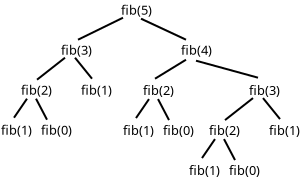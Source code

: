 <?xml version="1.0" encoding="UTF-8"?>
<dia:diagram xmlns:dia="http://www.lysator.liu.se/~alla/dia/">
  <dia:layer name="Background" visible="true">
    <dia:object type="Standard - Text" version="0" id="O0">
      <dia:attribute name="obj_pos">
        <dia:point val="8,2"/>
      </dia:attribute>
      <dia:attribute name="obj_bb">
        <dia:rectangle val="8,1.381;9.669,2.388"/>
      </dia:attribute>
      <dia:attribute name="text">
        <dia:composite type="text">
          <dia:attribute name="string">
            <dia:string>#fib(5)#</dia:string>
          </dia:attribute>
          <dia:attribute name="font">
            <dia:font family="sans" style="0" name="Helvetica"/>
          </dia:attribute>
          <dia:attribute name="height">
            <dia:real val="0.8"/>
          </dia:attribute>
          <dia:attribute name="pos">
            <dia:point val="8,2"/>
          </dia:attribute>
          <dia:attribute name="color">
            <dia:color val="#000000"/>
          </dia:attribute>
          <dia:attribute name="alignment">
            <dia:enum val="0"/>
          </dia:attribute>
        </dia:composite>
      </dia:attribute>
    </dia:object>
    <dia:object type="Standard - Text" version="0" id="O1">
      <dia:attribute name="obj_pos">
        <dia:point val="11,4"/>
      </dia:attribute>
      <dia:attribute name="obj_bb">
        <dia:rectangle val="11,3.381;12.669,4.388"/>
      </dia:attribute>
      <dia:attribute name="text">
        <dia:composite type="text">
          <dia:attribute name="string">
            <dia:string>#fib(4)#</dia:string>
          </dia:attribute>
          <dia:attribute name="font">
            <dia:font family="sans" style="0" name="Helvetica"/>
          </dia:attribute>
          <dia:attribute name="height">
            <dia:real val="0.8"/>
          </dia:attribute>
          <dia:attribute name="pos">
            <dia:point val="11,4"/>
          </dia:attribute>
          <dia:attribute name="color">
            <dia:color val="#000000"/>
          </dia:attribute>
          <dia:attribute name="alignment">
            <dia:enum val="0"/>
          </dia:attribute>
        </dia:composite>
      </dia:attribute>
    </dia:object>
    <dia:object type="Standard - Line" version="0" id="O2">
      <dia:attribute name="obj_pos">
        <dia:point val="5.85,3.25"/>
      </dia:attribute>
      <dia:attribute name="obj_bb">
        <dia:rectangle val="5.783,2.083;8.167,3.317"/>
      </dia:attribute>
      <dia:attribute name="conn_endpoints">
        <dia:point val="5.85,3.25"/>
        <dia:point val="8.1,2.15"/>
      </dia:attribute>
      <dia:attribute name="numcp">
        <dia:int val="1"/>
      </dia:attribute>
    </dia:object>
    <dia:object type="Standard - Line" version="0" id="O3">
      <dia:attribute name="obj_pos">
        <dia:point val="11.25,3.25"/>
      </dia:attribute>
      <dia:attribute name="obj_bb">
        <dia:rectangle val="8.934,2.134;11.316,3.316"/>
      </dia:attribute>
      <dia:attribute name="conn_endpoints">
        <dia:point val="11.25,3.25"/>
        <dia:point val="9,2.2"/>
      </dia:attribute>
      <dia:attribute name="numcp">
        <dia:int val="1"/>
      </dia:attribute>
    </dia:object>
    <dia:object type="Standard - Text" version="0" id="O4">
      <dia:attribute name="obj_pos">
        <dia:point val="9.1,6.019"/>
      </dia:attribute>
      <dia:attribute name="obj_bb">
        <dia:rectangle val="9.1,5.4;10.769,6.406"/>
      </dia:attribute>
      <dia:attribute name="text">
        <dia:composite type="text">
          <dia:attribute name="string">
            <dia:string>#fib(2)#</dia:string>
          </dia:attribute>
          <dia:attribute name="font">
            <dia:font family="sans" style="0" name="Helvetica"/>
          </dia:attribute>
          <dia:attribute name="height">
            <dia:real val="0.8"/>
          </dia:attribute>
          <dia:attribute name="pos">
            <dia:point val="9.1,6.019"/>
          </dia:attribute>
          <dia:attribute name="color">
            <dia:color val="#000000"/>
          </dia:attribute>
          <dia:attribute name="alignment">
            <dia:enum val="0"/>
          </dia:attribute>
        </dia:composite>
      </dia:attribute>
    </dia:object>
    <dia:object type="Standard - Text" version="0" id="O5">
      <dia:attribute name="obj_pos">
        <dia:point val="8.1,8.019"/>
      </dia:attribute>
      <dia:attribute name="obj_bb">
        <dia:rectangle val="8.1,7.4;9.769,8.406"/>
      </dia:attribute>
      <dia:attribute name="text">
        <dia:composite type="text">
          <dia:attribute name="string">
            <dia:string>#fib(1)#</dia:string>
          </dia:attribute>
          <dia:attribute name="font">
            <dia:font family="sans" style="0" name="Helvetica"/>
          </dia:attribute>
          <dia:attribute name="height">
            <dia:real val="0.8"/>
          </dia:attribute>
          <dia:attribute name="pos">
            <dia:point val="8.1,8.019"/>
          </dia:attribute>
          <dia:attribute name="color">
            <dia:color val="#000000"/>
          </dia:attribute>
          <dia:attribute name="alignment">
            <dia:enum val="0"/>
          </dia:attribute>
        </dia:composite>
      </dia:attribute>
    </dia:object>
    <dia:object type="Standard - Text" version="0" id="O6">
      <dia:attribute name="obj_pos">
        <dia:point val="10.1,8.019"/>
      </dia:attribute>
      <dia:attribute name="obj_bb">
        <dia:rectangle val="10.1,7.4;11.769,8.406"/>
      </dia:attribute>
      <dia:attribute name="text">
        <dia:composite type="text">
          <dia:attribute name="string">
            <dia:string>#fib(0)#</dia:string>
          </dia:attribute>
          <dia:attribute name="font">
            <dia:font family="sans" style="0" name="Helvetica"/>
          </dia:attribute>
          <dia:attribute name="height">
            <dia:real val="0.8"/>
          </dia:attribute>
          <dia:attribute name="pos">
            <dia:point val="10.1,8.019"/>
          </dia:attribute>
          <dia:attribute name="color">
            <dia:color val="#000000"/>
          </dia:attribute>
          <dia:attribute name="alignment">
            <dia:enum val="0"/>
          </dia:attribute>
        </dia:composite>
      </dia:attribute>
    </dia:object>
    <dia:object type="Standard - Line" version="0" id="O7">
      <dia:attribute name="obj_pos">
        <dia:point val="8.75,7.169"/>
      </dia:attribute>
      <dia:attribute name="obj_bb">
        <dia:rectangle val="8.681,6.149;9.47,7.238"/>
      </dia:attribute>
      <dia:attribute name="conn_endpoints">
        <dia:point val="8.75,7.169"/>
        <dia:point val="9.4,6.219"/>
      </dia:attribute>
      <dia:attribute name="numcp">
        <dia:int val="1"/>
      </dia:attribute>
    </dia:object>
    <dia:object type="Standard - Line" version="0" id="O8">
      <dia:attribute name="obj_pos">
        <dia:point val="10.4,7.269"/>
      </dia:attribute>
      <dia:attribute name="obj_bb">
        <dia:rectangle val="9.783,6.151;10.467,7.336"/>
      </dia:attribute>
      <dia:attribute name="conn_endpoints">
        <dia:point val="10.4,7.269"/>
        <dia:point val="9.85,6.219"/>
      </dia:attribute>
      <dia:attribute name="numcp">
        <dia:int val="1"/>
      </dia:attribute>
    </dia:object>
    <dia:object type="Standard - Text" version="0" id="O9">
      <dia:attribute name="obj_pos">
        <dia:point val="5,4"/>
      </dia:attribute>
      <dia:attribute name="obj_bb">
        <dia:rectangle val="5,3.381;6.669,4.388"/>
      </dia:attribute>
      <dia:attribute name="text">
        <dia:composite type="text">
          <dia:attribute name="string">
            <dia:string>#fib(3)#</dia:string>
          </dia:attribute>
          <dia:attribute name="font">
            <dia:font family="sans" style="0" name="Helvetica"/>
          </dia:attribute>
          <dia:attribute name="height">
            <dia:real val="0.8"/>
          </dia:attribute>
          <dia:attribute name="pos">
            <dia:point val="5,4"/>
          </dia:attribute>
          <dia:attribute name="color">
            <dia:color val="#000000"/>
          </dia:attribute>
          <dia:attribute name="alignment">
            <dia:enum val="0"/>
          </dia:attribute>
        </dia:composite>
      </dia:attribute>
    </dia:object>
    <dia:object type="Standard - Text" version="0" id="O10">
      <dia:attribute name="obj_pos">
        <dia:point val="6,6"/>
      </dia:attribute>
      <dia:attribute name="obj_bb">
        <dia:rectangle val="6,5.381;7.669,6.388"/>
      </dia:attribute>
      <dia:attribute name="text">
        <dia:composite type="text">
          <dia:attribute name="string">
            <dia:string>#fib(1)#</dia:string>
          </dia:attribute>
          <dia:attribute name="font">
            <dia:font family="sans" style="0" name="Helvetica"/>
          </dia:attribute>
          <dia:attribute name="height">
            <dia:real val="0.8"/>
          </dia:attribute>
          <dia:attribute name="pos">
            <dia:point val="6,6"/>
          </dia:attribute>
          <dia:attribute name="color">
            <dia:color val="#000000"/>
          </dia:attribute>
          <dia:attribute name="alignment">
            <dia:enum val="0"/>
          </dia:attribute>
        </dia:composite>
      </dia:attribute>
    </dia:object>
    <dia:object type="Standard - Line" version="0" id="O11">
      <dia:attribute name="obj_pos">
        <dia:point val="3.8,5.25"/>
      </dia:attribute>
      <dia:attribute name="obj_bb">
        <dia:rectangle val="3.73,4.08;5.27,5.32"/>
      </dia:attribute>
      <dia:attribute name="conn_endpoints">
        <dia:point val="3.8,5.25"/>
        <dia:point val="5.2,4.15"/>
      </dia:attribute>
      <dia:attribute name="numcp">
        <dia:int val="1"/>
      </dia:attribute>
    </dia:object>
    <dia:object type="Standard - Line" version="0" id="O12">
      <dia:attribute name="obj_pos">
        <dia:point val="5.7,4.15"/>
      </dia:attribute>
      <dia:attribute name="obj_bb">
        <dia:rectangle val="5.63,4.08;6.62,5.27"/>
      </dia:attribute>
      <dia:attribute name="conn_endpoints">
        <dia:point val="5.7,4.15"/>
        <dia:point val="6.55,5.2"/>
      </dia:attribute>
      <dia:attribute name="numcp">
        <dia:int val="1"/>
      </dia:attribute>
    </dia:object>
    <dia:object type="Standard - Text" version="0" id="O13">
      <dia:attribute name="obj_pos">
        <dia:point val="3,6"/>
      </dia:attribute>
      <dia:attribute name="obj_bb">
        <dia:rectangle val="3,5.381;4.669,6.388"/>
      </dia:attribute>
      <dia:attribute name="text">
        <dia:composite type="text">
          <dia:attribute name="string">
            <dia:string>#fib(2)#</dia:string>
          </dia:attribute>
          <dia:attribute name="font">
            <dia:font family="sans" style="0" name="Helvetica"/>
          </dia:attribute>
          <dia:attribute name="height">
            <dia:real val="0.8"/>
          </dia:attribute>
          <dia:attribute name="pos">
            <dia:point val="3,6"/>
          </dia:attribute>
          <dia:attribute name="color">
            <dia:color val="#000000"/>
          </dia:attribute>
          <dia:attribute name="alignment">
            <dia:enum val="0"/>
          </dia:attribute>
        </dia:composite>
      </dia:attribute>
    </dia:object>
    <dia:object type="Standard - Text" version="0" id="O14">
      <dia:attribute name="obj_pos">
        <dia:point val="2,8"/>
      </dia:attribute>
      <dia:attribute name="obj_bb">
        <dia:rectangle val="2,7.381;3.669,8.387"/>
      </dia:attribute>
      <dia:attribute name="text">
        <dia:composite type="text">
          <dia:attribute name="string">
            <dia:string>#fib(1)#</dia:string>
          </dia:attribute>
          <dia:attribute name="font">
            <dia:font family="sans" style="0" name="Helvetica"/>
          </dia:attribute>
          <dia:attribute name="height">
            <dia:real val="0.8"/>
          </dia:attribute>
          <dia:attribute name="pos">
            <dia:point val="2,8"/>
          </dia:attribute>
          <dia:attribute name="color">
            <dia:color val="#000000"/>
          </dia:attribute>
          <dia:attribute name="alignment">
            <dia:enum val="0"/>
          </dia:attribute>
        </dia:composite>
      </dia:attribute>
    </dia:object>
    <dia:object type="Standard - Text" version="0" id="O15">
      <dia:attribute name="obj_pos">
        <dia:point val="4,8"/>
      </dia:attribute>
      <dia:attribute name="obj_bb">
        <dia:rectangle val="4,7.381;5.669,8.387"/>
      </dia:attribute>
      <dia:attribute name="text">
        <dia:composite type="text">
          <dia:attribute name="string">
            <dia:string>#fib(0)#</dia:string>
          </dia:attribute>
          <dia:attribute name="font">
            <dia:font family="sans" style="0" name="Helvetica"/>
          </dia:attribute>
          <dia:attribute name="height">
            <dia:real val="0.8"/>
          </dia:attribute>
          <dia:attribute name="pos">
            <dia:point val="4,8"/>
          </dia:attribute>
          <dia:attribute name="color">
            <dia:color val="#000000"/>
          </dia:attribute>
          <dia:attribute name="alignment">
            <dia:enum val="0"/>
          </dia:attribute>
        </dia:composite>
      </dia:attribute>
    </dia:object>
    <dia:object type="Standard - Line" version="0" id="O16">
      <dia:attribute name="obj_pos">
        <dia:point val="2.65,7.15"/>
      </dia:attribute>
      <dia:attribute name="obj_bb">
        <dia:rectangle val="2.58,6.13;3.369,7.22"/>
      </dia:attribute>
      <dia:attribute name="conn_endpoints">
        <dia:point val="2.65,7.15"/>
        <dia:point val="3.3,6.2"/>
      </dia:attribute>
      <dia:attribute name="numcp">
        <dia:int val="1"/>
      </dia:attribute>
    </dia:object>
    <dia:object type="Standard - Line" version="0" id="O17">
      <dia:attribute name="obj_pos">
        <dia:point val="4.3,7.25"/>
      </dia:attribute>
      <dia:attribute name="obj_bb">
        <dia:rectangle val="3.683,6.133;4.367,7.317"/>
      </dia:attribute>
      <dia:attribute name="conn_endpoints">
        <dia:point val="4.3,7.25"/>
        <dia:point val="3.75,6.2"/>
      </dia:attribute>
      <dia:attribute name="numcp">
        <dia:int val="1"/>
      </dia:attribute>
    </dia:object>
    <dia:object type="Standard - Text" version="0" id="O18">
      <dia:attribute name="obj_pos">
        <dia:point val="14.4,6.019"/>
      </dia:attribute>
      <dia:attribute name="obj_bb">
        <dia:rectangle val="14.4,5.4;16.069,6.406"/>
      </dia:attribute>
      <dia:attribute name="text">
        <dia:composite type="text">
          <dia:attribute name="string">
            <dia:string>#fib(3)#</dia:string>
          </dia:attribute>
          <dia:attribute name="font">
            <dia:font family="sans" style="0" name="Helvetica"/>
          </dia:attribute>
          <dia:attribute name="height">
            <dia:real val="0.8"/>
          </dia:attribute>
          <dia:attribute name="pos">
            <dia:point val="14.4,6.019"/>
          </dia:attribute>
          <dia:attribute name="color">
            <dia:color val="#000000"/>
          </dia:attribute>
          <dia:attribute name="alignment">
            <dia:enum val="0"/>
          </dia:attribute>
        </dia:composite>
      </dia:attribute>
    </dia:object>
    <dia:object type="Standard - Text" version="0" id="O19">
      <dia:attribute name="obj_pos">
        <dia:point val="15.4,8.019"/>
      </dia:attribute>
      <dia:attribute name="obj_bb">
        <dia:rectangle val="15.4,7.4;17.069,8.406"/>
      </dia:attribute>
      <dia:attribute name="text">
        <dia:composite type="text">
          <dia:attribute name="string">
            <dia:string>#fib(1)#</dia:string>
          </dia:attribute>
          <dia:attribute name="font">
            <dia:font family="sans" style="0" name="Helvetica"/>
          </dia:attribute>
          <dia:attribute name="height">
            <dia:real val="0.8"/>
          </dia:attribute>
          <dia:attribute name="pos">
            <dia:point val="15.4,8.019"/>
          </dia:attribute>
          <dia:attribute name="color">
            <dia:color val="#000000"/>
          </dia:attribute>
          <dia:attribute name="alignment">
            <dia:enum val="0"/>
          </dia:attribute>
        </dia:composite>
      </dia:attribute>
    </dia:object>
    <dia:object type="Standard - Line" version="0" id="O20">
      <dia:attribute name="obj_pos">
        <dia:point val="13.2,7.269"/>
      </dia:attribute>
      <dia:attribute name="obj_bb">
        <dia:rectangle val="13.13,6.099;14.67,7.339"/>
      </dia:attribute>
      <dia:attribute name="conn_endpoints">
        <dia:point val="13.2,7.269"/>
        <dia:point val="14.6,6.169"/>
      </dia:attribute>
      <dia:attribute name="numcp">
        <dia:int val="1"/>
      </dia:attribute>
    </dia:object>
    <dia:object type="Standard - Line" version="0" id="O21">
      <dia:attribute name="obj_pos">
        <dia:point val="15.1,6.169"/>
      </dia:attribute>
      <dia:attribute name="obj_bb">
        <dia:rectangle val="15.03,6.098;16.02,7.289"/>
      </dia:attribute>
      <dia:attribute name="conn_endpoints">
        <dia:point val="15.1,6.169"/>
        <dia:point val="15.95,7.219"/>
      </dia:attribute>
      <dia:attribute name="numcp">
        <dia:int val="1"/>
      </dia:attribute>
    </dia:object>
    <dia:object type="Standard - Text" version="0" id="O22">
      <dia:attribute name="obj_pos">
        <dia:point val="12.4,8.019"/>
      </dia:attribute>
      <dia:attribute name="obj_bb">
        <dia:rectangle val="12.4,7.4;14.069,8.406"/>
      </dia:attribute>
      <dia:attribute name="text">
        <dia:composite type="text">
          <dia:attribute name="string">
            <dia:string>#fib(2)#</dia:string>
          </dia:attribute>
          <dia:attribute name="font">
            <dia:font family="sans" style="0" name="Helvetica"/>
          </dia:attribute>
          <dia:attribute name="height">
            <dia:real val="0.8"/>
          </dia:attribute>
          <dia:attribute name="pos">
            <dia:point val="12.4,8.019"/>
          </dia:attribute>
          <dia:attribute name="color">
            <dia:color val="#000000"/>
          </dia:attribute>
          <dia:attribute name="alignment">
            <dia:enum val="0"/>
          </dia:attribute>
        </dia:composite>
      </dia:attribute>
    </dia:object>
    <dia:object type="Standard - Text" version="0" id="O23">
      <dia:attribute name="obj_pos">
        <dia:point val="11.4,10.019"/>
      </dia:attribute>
      <dia:attribute name="obj_bb">
        <dia:rectangle val="11.4,9.4;13.069,10.406"/>
      </dia:attribute>
      <dia:attribute name="text">
        <dia:composite type="text">
          <dia:attribute name="string">
            <dia:string>#fib(1)#</dia:string>
          </dia:attribute>
          <dia:attribute name="font">
            <dia:font family="sans" style="0" name="Helvetica"/>
          </dia:attribute>
          <dia:attribute name="height">
            <dia:real val="0.8"/>
          </dia:attribute>
          <dia:attribute name="pos">
            <dia:point val="11.4,10.019"/>
          </dia:attribute>
          <dia:attribute name="color">
            <dia:color val="#000000"/>
          </dia:attribute>
          <dia:attribute name="alignment">
            <dia:enum val="0"/>
          </dia:attribute>
        </dia:composite>
      </dia:attribute>
    </dia:object>
    <dia:object type="Standard - Text" version="0" id="O24">
      <dia:attribute name="obj_pos">
        <dia:point val="13.4,10.019"/>
      </dia:attribute>
      <dia:attribute name="obj_bb">
        <dia:rectangle val="13.4,9.4;15.069,10.406"/>
      </dia:attribute>
      <dia:attribute name="text">
        <dia:composite type="text">
          <dia:attribute name="string">
            <dia:string>#fib(0)#</dia:string>
          </dia:attribute>
          <dia:attribute name="font">
            <dia:font family="sans" style="0" name="Helvetica"/>
          </dia:attribute>
          <dia:attribute name="height">
            <dia:real val="0.8"/>
          </dia:attribute>
          <dia:attribute name="pos">
            <dia:point val="13.4,10.019"/>
          </dia:attribute>
          <dia:attribute name="color">
            <dia:color val="#000000"/>
          </dia:attribute>
          <dia:attribute name="alignment">
            <dia:enum val="0"/>
          </dia:attribute>
        </dia:composite>
      </dia:attribute>
    </dia:object>
    <dia:object type="Standard - Line" version="0" id="O25">
      <dia:attribute name="obj_pos">
        <dia:point val="12.05,9.169"/>
      </dia:attribute>
      <dia:attribute name="obj_bb">
        <dia:rectangle val="11.98,8.149;12.77,9.238"/>
      </dia:attribute>
      <dia:attribute name="conn_endpoints">
        <dia:point val="12.05,9.169"/>
        <dia:point val="12.7,8.219"/>
      </dia:attribute>
      <dia:attribute name="numcp">
        <dia:int val="1"/>
      </dia:attribute>
    </dia:object>
    <dia:object type="Standard - Line" version="0" id="O26">
      <dia:attribute name="obj_pos">
        <dia:point val="13.7,9.269"/>
      </dia:attribute>
      <dia:attribute name="obj_bb">
        <dia:rectangle val="13.082,8.151;13.768,9.336"/>
      </dia:attribute>
      <dia:attribute name="conn_endpoints">
        <dia:point val="13.7,9.269"/>
        <dia:point val="13.15,8.219"/>
      </dia:attribute>
      <dia:attribute name="numcp">
        <dia:int val="1"/>
      </dia:attribute>
    </dia:object>
    <dia:object type="Standard - Line" version="0" id="O27">
      <dia:attribute name="obj_pos">
        <dia:point val="9.7,5.2"/>
      </dia:attribute>
      <dia:attribute name="obj_bb">
        <dia:rectangle val="9.631,4.181;11.319,5.269"/>
      </dia:attribute>
      <dia:attribute name="conn_endpoints">
        <dia:point val="9.7,5.2"/>
        <dia:point val="11.25,4.25"/>
      </dia:attribute>
      <dia:attribute name="numcp">
        <dia:int val="1"/>
      </dia:attribute>
    </dia:object>
    <dia:object type="Standard - Line" version="0" id="O28">
      <dia:attribute name="obj_pos">
        <dia:point val="14.85,5.15"/>
      </dia:attribute>
      <dia:attribute name="obj_bb">
        <dia:rectangle val="11.689,4.239;14.911,5.211"/>
      </dia:attribute>
      <dia:attribute name="conn_endpoints">
        <dia:point val="14.85,5.15"/>
        <dia:point val="11.75,4.3"/>
      </dia:attribute>
      <dia:attribute name="numcp">
        <dia:int val="1"/>
      </dia:attribute>
    </dia:object>
  </dia:layer>
</dia:diagram>
